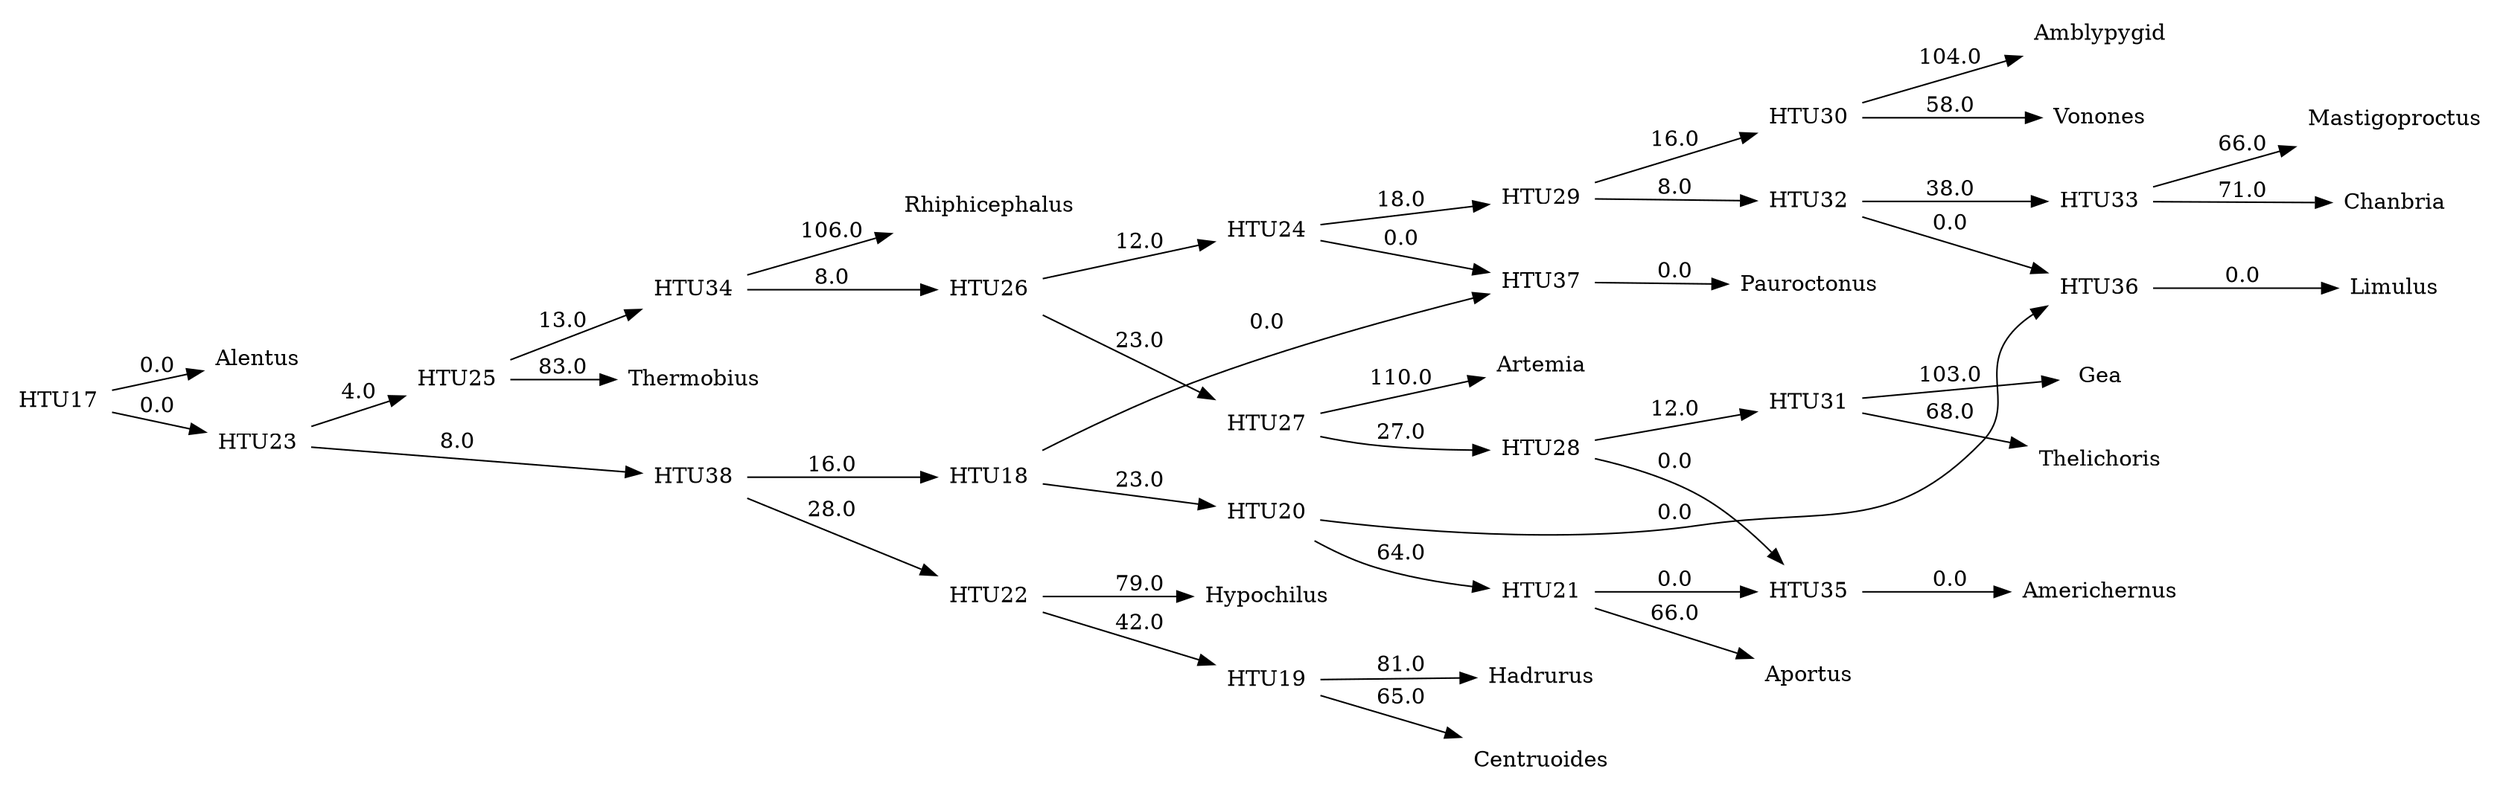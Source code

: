 digraph G {
	rankdir = LR;	edge [colorscheme=spectral11];	node [shape = none];

    0 [label=Alentus];
    1 [label=Amblypygid];
    2 [label=Americhernus];
    3 [label=Aportus];
    4 [label=Artemia];
    5 [label=Centruoides];
    6 [label=Chanbria];
    7 [label=Gea];
    8 [label=Hadrurus];
    9 [label=Hypochilus];
    10 [label=Limulus];
    11 [label=Mastigoproctus];
    12 [label=Pauroctonus];
    13 [label=Rhiphicephalus];
    14 [label=Thelichoris];
    15 [label=Thermobius];
    16 [label=Vonones];
    17 [label=HTU17];
    18 [label=HTU18];
    19 [label=HTU19];
    20 [label=HTU20];
    21 [label=HTU21];
    22 [label=HTU22];
    23 [label=HTU23];
    24 [label=HTU24];
    25 [label=HTU25];
    26 [label=HTU26];
    27 [label=HTU27];
    28 [label=HTU28];
    29 [label=HTU29];
    30 [label=HTU30];
    31 [label=HTU31];
    32 [label=HTU32];
    33 [label=HTU33];
    34 [label=HTU34];
    35 [label=HTU35];
    36 [label=HTU36];
    37 [label=HTU37];
    38 [label=HTU38];
    17 -> 0 [label=0.0];
    17 -> 23 [label=0.0];
    18 -> 20 [label=23.0];
    18 -> 37 [label=0.0];
    19 -> 5 [label=65.0];
    19 -> 8 [label=81.0];
    20 -> 21 [label=64.0];
    20 -> 36 [label=0.0];
    21 -> 3 [label=66.0];
    21 -> 35 [label=0.0];
    22 -> 9 [label=79.0];
    22 -> 19 [label=42.0];
    23 -> 25 [label=4.0];
    23 -> 38 [label=8.0];
    24 -> 29 [label=18.0];
    24 -> 37 [label=0.0];
    25 -> 15 [label=83.0];
    25 -> 34 [label=13.0];
    26 -> 24 [label=12.0];
    26 -> 27 [label=23.0];
    27 -> 4 [label=110.0];
    27 -> 28 [label=27.0];
    28 -> 31 [label=12.0];
    28 -> 35 [label=0.0];
    29 -> 30 [label=16.0];
    29 -> 32 [label=8.0];
    30 -> 1 [label=104.0];
    30 -> 16 [label=58.0];
    31 -> 7 [label=103.0];
    31 -> 14 [label=68.0];
    32 -> 33 [label=38.0];
    32 -> 36 [label=0.0];
    33 -> 6 [label=71.0];
    33 -> 11 [label=66.0];
    34 -> 13 [label=106.0];
    34 -> 26 [label=8.0];
    35 -> 2 [label=0.0];
    36 -> 10 [label=0.0];
    37 -> 12 [label=0.0];
    38 -> 18 [label=16.0];
    38 -> 22 [label=28.0];
}
//2159.0
digraph G {
	rankdir = LR;	edge [colorscheme=spectral11];	node [shape = none];

    0 [label=Alentus];
    1 [label=Amblypygid];
    2 [label=Americhernus];
    3 [label=Aportus];
    4 [label=Artemia];
    5 [label=Centruoides];
    6 [label=Chanbria];
    7 [label=Gea];
    8 [label=Hadrurus];
    9 [label=Hypochilus];
    10 [label=Limulus];
    11 [label=Mastigoproctus];
    12 [label=Pauroctonus];
    13 [label=Rhiphicephalus];
    14 [label=Thelichoris];
    15 [label=Thermobius];
    16 [label=Vonones];
    17 [label=HTU17];
    18 [label=HTU18];
    19 [label=HTU19];
    20 [label=HTU20];
    21 [label=HTU21];
    22 [label=HTU22];
    23 [label=HTU23];
    24 [label=HTU24];
    25 [label=HTU25];
    26 [label=HTU26];
    27 [label=HTU27];
    28 [label=HTU28];
    29 [label=HTU29];
    30 [label=HTU30];
    31 [label=HTU31];
    32 [label=HTU32];
    17 -> 0 [label=58.0];
    17 -> 22 [label=5.0];
    18 -> 12 [label=99.0];
    18 -> 20 [label=18.0];
    19 -> 5 [label=65.0];
    19 -> 8 [label=81.0];
    20 -> 3 [label=143.0];
    20 -> 10 [label=56.0];
    21 -> 9 [label=71.0];
    21 -> 19 [label=42.0];
    22 -> 23 [label=16.0];
    22 -> 32 [label=7.0];
    23 -> 15 [label=87.0];
    23 -> 31 [label=18.0];
    24 -> 25 [label=41.0];
    24 -> 27 [label=4.0];
    25 -> 4 [label=111.0];
    25 -> 26 [label=15.0];
    26 -> 2 [label=172.0];
    26 -> 29 [label=15.0];
    27 -> 28 [label=31.0];
    27 -> 30 [label=17.0];
    28 -> 1 [label=90.0];
    28 -> 16 [label=71.0];
    29 -> 7 [label=112.0];
    29 -> 14 [label=67.0];
    30 -> 6 [label=76.0];
    30 -> 11 [label=58.0];
    31 -> 13 [label=97.0];
    31 -> 24 [label=13.0];
    32 -> 18 [label=8.0];
    32 -> 21 [label=28.0];
}
//1788.0
digraph G {
	rankdir = LR;	edge [colorscheme=spectral11];	node [shape = none];

    0 [label=Alentus];
    1 [label=Amblypygid];
    2 [label=Americhernus];
    3 [label=Aportus];
    4 [label=Artemia];
    5 [label=Centruoides];
    6 [label=Chanbria];
    7 [label=Gea];
    8 [label=Hadrurus];
    9 [label=Hypochilus];
    10 [label=Limulus];
    11 [label=Mastigoproctus];
    12 [label=Pauroctonus];
    13 [label=Rhiphicephalus];
    14 [label=Thelichoris];
    15 [label=Thermobius];
    16 [label=Vonones];
    17 [label=HTU17];
    18 [label=HTU18];
    19 [label=HTU19];
    20 [label=HTU20];
    21 [label=HTU21];
    22 [label=HTU22];
    23 [label=HTU23];
    24 [label=HTU24];
    25 [label=HTU25];
    26 [label=HTU26];
    27 [label=HTU27];
    28 [label=HTU28];
    29 [label=HTU29];
    30 [label=HTU30];
    31 [label=HTU31];
    32 [label=HTU32];
    17 -> 0 [label=0.0];
    17 -> 21 [label=0.0];
    18 -> 5 [label=67.0];
    18 -> 8 [label=89.0];
    19 -> 3 [label=123.0];
    19 -> 10 [label=64.0];
    20 -> 9 [label=76.0];
    20 -> 18 [label=45.0];
    21 -> 23 [label=19.0];
    21 -> 32 [label=12.0];
    22 -> 12 [label=72.0];
    22 -> 27 [label=15.0];
    23 -> 15 [label=87.0];
    23 -> 31 [label=16.0];
    24 -> 22 [label=14.0];
    24 -> 25 [label=32.0];
    25 -> 4 [label=109.0];
    25 -> 26 [label=27.0];
    26 -> 2 [label=172.0];
    26 -> 29 [label=16.0];
    27 -> 28 [label=18.0];
    27 -> 30 [label=20.0];
    28 -> 1 [label=93.0];
    28 -> 16 [label=67.0];
    29 -> 7 [label=109.0];
    29 -> 14 [label=62.0];
    30 -> 6 [label=76.0];
    30 -> 11 [label=60.0];
    31 -> 13 [label=105.0];
    31 -> 24 [label=12.0];
    32 -> 19 [label=21.0];
    32 -> 20 [label=20.0];
}
//1782.0
digraph G {
	rankdir = LR;	edge [colorscheme=spectral11];	node [shape = none];

    0 [label=Alentus];
    1 [label=Amblypygid];
    2 [label=Americhernus];
    3 [label=Aportus];
    4 [label=Artemia];
    5 [label=Centruoides];
    6 [label=Chanbria];
    7 [label=Gea];
    8 [label=Hadrurus];
    9 [label=Hypochilus];
    10 [label=Limulus];
    11 [label=Mastigoproctus];
    12 [label=Pauroctonus];
    13 [label=Rhiphicephalus];
    14 [label=Thelichoris];
    15 [label=Thermobius];
    16 [label=Vonones];
    17 [label=HTU17];
    18 [label=HTU18];
    19 [label=HTU19];
    20 [label=HTU20];
    21 [label=HTU21];
    22 [label=HTU22];
    23 [label=HTU23];
    24 [label=HTU24];
    25 [label=HTU25];
    26 [label=HTU26];
    27 [label=HTU27];
    28 [label=HTU28];
    29 [label=HTU29];
    30 [label=HTU30];
    31 [label=HTU31];
    32 [label=HTU32];
    17 -> 0 [label=25.0];
    17 -> 21 [label=4.0];
    18 -> 3 [label=124.0];
    18 -> 12 [label=97.0];
    19 -> 5 [label=65.0];
    19 -> 8 [label=77.0];
    20 -> 9 [label=72.0];
    20 -> 19 [label=46.0];
    21 -> 22 [label=21.0];
    21 -> 32 [label=8.0];
    22 -> 15 [label=92.0];
    22 -> 31 [label=12.0];
    23 -> 24 [label=47.0];
    23 -> 26 [label=8.0];
    24 -> 4 [label=111.0];
    24 -> 25 [label=15.0];
    25 -> 2 [label=168.0];
    25 -> 28 [label=15.0];
    26 -> 27 [label=20.0];
    26 -> 29 [label=11.0];
    27 -> 1 [label=90.0];
    27 -> 16 [label=73.0];
    28 -> 7 [label=106.0];
    28 -> 14 [label=60.0];
    29 -> 10 [label=60.0];
    29 -> 30 [label=30.0];
    30 -> 6 [label=71.0];
    30 -> 11 [label=68.0];
    31 -> 13 [label=106.0];
    31 -> 23 [label=16.0];
    32 -> 18 [label=18.0];
    32 -> 20 [label=27.0];
}
//1781.0
digraph G {
	rankdir = LR;	edge [colorscheme=spectral11];	node [shape = none];

    0 [label=Alentus];
    1 [label=Amblypygid];
    2 [label=Americhernus];
    3 [label=Aportus];
    4 [label=Artemia];
    5 [label=Centruoides];
    6 [label=Chanbria];
    7 [label=Gea];
    8 [label=Hadrurus];
    9 [label=Hypochilus];
    10 [label=Limulus];
    11 [label=Mastigoproctus];
    12 [label=Pauroctonus];
    13 [label=Rhiphicephalus];
    14 [label=Thelichoris];
    15 [label=Thermobius];
    16 [label=Vonones];
    17 [label=HTU17];
    18 [label=HTU18];
    19 [label=HTU19];
    20 [label=HTU20];
    21 [label=HTU21];
    22 [label=HTU22];
    23 [label=HTU23];
    24 [label=HTU24];
    25 [label=HTU25];
    26 [label=HTU26];
    27 [label=HTU27];
    28 [label=HTU28];
    29 [label=HTU29];
    30 [label=HTU30];
    31 [label=HTU31];
    32 [label=HTU32];
    17 -> 0 [label=9.0];
    17 -> 20 [label=0.0];
    18 -> 5 [label=68.0];
    18 -> 8 [label=81.0];
    19 -> 9 [label=74.0];
    19 -> 18 [label=40.0];
    20 -> 22 [label=22.0];
    20 -> 32 [label=5.0];
    21 -> 12 [label=62.0];
    21 -> 26 [label=14.0];
    22 -> 15 [label=78.0];
    22 -> 31 [label=22.0];
    23 -> 21 [label=16.0];
    23 -> 24 [label=31.0];
    24 -> 4 [label=115.0];
    24 -> 25 [label=27.0];
    25 -> 2 [label=172.0];
    25 -> 28 [label=10.0];
    26 -> 27 [label=20.0];
    26 -> 29 [label=8.0];
    27 -> 1 [label=100.0];
    27 -> 16 [label=58.0];
    28 -> 7 [label=107.0];
    28 -> 14 [label=68.0];
    29 -> 10 [label=60.0];
    29 -> 30 [label=34.0];
    30 -> 6 [label=71.0];
    30 -> 11 [label=66.0];
    31 -> 13 [label=98.0];
    31 -> 23 [label=8.0];
    32 -> 3 [label=114.0];
    32 -> 19 [label=25.0];
}
//1773.0
digraph G {
	rankdir = LR;	edge [colorscheme=spectral11];	node [shape = none];

    0 [label=Alentus];
    1 [label=Amblypygid];
    2 [label=Americhernus];
    3 [label=Aportus];
    4 [label=Artemia];
    5 [label=Centruoides];
    6 [label=Chanbria];
    7 [label=Gea];
    8 [label=Hadrurus];
    9 [label=Hypochilus];
    10 [label=Limulus];
    11 [label=Mastigoproctus];
    12 [label=Pauroctonus];
    13 [label=Rhiphicephalus];
    14 [label=Thelichoris];
    15 [label=Thermobius];
    16 [label=Vonones];
    17 [label=HTU17];
    18 [label=HTU18];
    19 [label=HTU19];
    20 [label=HTU20];
    21 [label=HTU21];
    22 [label=HTU22];
    23 [label=HTU23];
    24 [label=HTU24];
    25 [label=HTU25];
    26 [label=HTU26];
    27 [label=HTU27];
    28 [label=HTU28];
    29 [label=HTU29];
    30 [label=HTU30];
    31 [label=HTU31];
    32 [label=HTU32];
    17 -> 0 [label=9.0];
    17 -> 20 [label=0.0];
    18 -> 5 [label=68.0];
    18 -> 8 [label=81.0];
    19 -> 9 [label=74.0];
    19 -> 18 [label=40.0];
    20 -> 22 [label=22.0];
    20 -> 32 [label=5.0];
    21 -> 12 [label=62.0];
    21 -> 26 [label=14.0];
    22 -> 15 [label=78.0];
    22 -> 31 [label=22.0];
    23 -> 21 [label=16.0];
    23 -> 24 [label=31.0];
    24 -> 4 [label=115.0];
    24 -> 25 [label=27.0];
    25 -> 2 [label=172.0];
    25 -> 28 [label=10.0];
    26 -> 27 [label=20.0];
    26 -> 29 [label=8.0];
    27 -> 1 [label=100.0];
    27 -> 16 [label=58.0];
    28 -> 7 [label=107.0];
    28 -> 14 [label=68.0];
    29 -> 10 [label=60.0];
    29 -> 30 [label=34.0];
    30 -> 6 [label=71.0];
    30 -> 11 [label=66.0];
    31 -> 13 [label=98.0];
    31 -> 23 [label=8.0];
    32 -> 3 [label=114.0];
    32 -> 19 [label=25.0];
}
//1773.0
digraph G {
	rankdir = LR;	edge [colorscheme=spectral11];	node [shape = none];

    0 [label=Alentus];
    1 [label=Amblypygid];
    2 [label=Americhernus];
    3 [label=Aportus];
    4 [label=Artemia];
    5 [label=Centruoides];
    6 [label=Chanbria];
    7 [label=Gea];
    8 [label=Hadrurus];
    9 [label=Hypochilus];
    10 [label=Limulus];
    11 [label=Mastigoproctus];
    12 [label=Pauroctonus];
    13 [label=Rhiphicephalus];
    14 [label=Thelichoris];
    15 [label=Thermobius];
    16 [label=Vonones];
    17 [label=HTU17];
    18 [label=HTU18];
    19 [label=HTU19];
    20 [label=HTU20];
    21 [label=HTU21];
    22 [label=HTU22];
    23 [label=HTU23];
    24 [label=HTU24];
    25 [label=HTU25];
    26 [label=HTU26];
    27 [label=HTU27];
    28 [label=HTU28];
    29 [label=HTU29];
    30 [label=HTU30];
    31 [label=HTU31];
    32 [label=HTU32];
    17 -> 0 [label=59.0];
    17 -> 23 [label=9.0];
    18 -> 12 [label=99.0];
    18 -> 20 [label=24.0];
    19 -> 5 [label=68.0];
    19 -> 8 [label=81.0];
    20 -> 10 [label=34.0];
    20 -> 21 [label=64.0];
    21 -> 2 [label=138.0];
    21 -> 3 [label=73.0];
    22 -> 9 [label=67.0];
    22 -> 19 [label=50.0];
    23 -> 24 [label=22.0];
    23 -> 32 [label=9.0];
    24 -> 15 [label=90.0];
    24 -> 31 [label=20.0];
    25 -> 26 [label=10.0];
    25 -> 27 [label=8.0];
    26 -> 4 [label=118.0];
    26 -> 29 [label=16.0];
    27 -> 28 [label=23.0];
    27 -> 30 [label=15.0];
    28 -> 1 [label=93.0];
    28 -> 16 [label=73.0];
    29 -> 7 [label=124.0];
    29 -> 14 [label=68.0];
    30 -> 6 [label=76.0];
    30 -> 11 [label=66.0];
    31 -> 13 [label=99.0];
    31 -> 25 [label=13.0];
    32 -> 18 [label=18.0];
    32 -> 22 [label=30.0];
}
//1771.0
digraph G {
	rankdir = LR;	edge [colorscheme=spectral11];	node [shape = none];

    0 [label=Alentus];
    1 [label=Amblypygid];
    2 [label=Americhernus];
    3 [label=Aportus];
    4 [label=Artemia];
    5 [label=Centruoides];
    6 [label=Chanbria];
    7 [label=Gea];
    8 [label=Hadrurus];
    9 [label=Hypochilus];
    10 [label=Limulus];
    11 [label=Mastigoproctus];
    12 [label=Pauroctonus];
    13 [label=Rhiphicephalus];
    14 [label=Thelichoris];
    15 [label=Thermobius];
    16 [label=Vonones];
    17 [label=HTU17];
    18 [label=HTU18];
    19 [label=HTU19];
    20 [label=HTU20];
    21 [label=HTU21];
    22 [label=HTU22];
    23 [label=HTU23];
    24 [label=HTU24];
    25 [label=HTU25];
    26 [label=HTU26];
    27 [label=HTU27];
    28 [label=HTU28];
    29 [label=HTU29];
    30 [label=HTU30];
    31 [label=HTU31];
    32 [label=HTU32];
    17 -> 0 [label=28.0];
    17 -> 21 [label=9.0];
    18 -> 5 [label=69.0];
    18 -> 8 [label=84.0];
    19 -> 2 [label=174.0];
    19 -> 3 [label=75.0];
    20 -> 9 [label=71.0];
    20 -> 18 [label=53.0];
    21 -> 23 [label=34.0];
    21 -> 32 [label=3.0];
    22 -> 12 [label=59.0];
    22 -> 26 [label=10.0];
    23 -> 15 [label=77.0];
    23 -> 31 [label=23.0];
    24 -> 22 [label=25.0];
    24 -> 25 [label=0.0];
    25 -> 4 [label=122.0];
    25 -> 28 [label=19.0];
    26 -> 27 [label=18.0];
    26 -> 29 [label=8.0];
    27 -> 1 [label=93.0];
    27 -> 16 [label=60.0];
    28 -> 7 [label=123.0];
    28 -> 14 [label=73.0];
    29 -> 10 [label=60.0];
    29 -> 30 [label=33.0];
    30 -> 6 [label=67.0];
    30 -> 11 [label=67.0];
    31 -> 13 [label=104.0];
    31 -> 24 [label=14.0];
    32 -> 19 [label=39.0];
    32 -> 20 [label=23.0];
}
//1764.0
digraph G {
	rankdir = LR;	edge [colorscheme=spectral11];	node [shape = none];

    0 [label=Alentus];
    1 [label=Amblypygid];
    2 [label=Americhernus];
    3 [label=Aportus];
    4 [label=Artemia];
    5 [label=Centruoides];
    6 [label=Chanbria];
    7 [label=Gea];
    8 [label=Hadrurus];
    9 [label=Hypochilus];
    10 [label=Limulus];
    11 [label=Mastigoproctus];
    12 [label=Pauroctonus];
    13 [label=Rhiphicephalus];
    14 [label=Thelichoris];
    15 [label=Thermobius];
    16 [label=Vonones];
    17 [label=HTU17];
    18 [label=HTU18];
    19 [label=HTU19];
    20 [label=HTU20];
    21 [label=HTU21];
    22 [label=HTU22];
    23 [label=HTU23];
    24 [label=HTU24];
    25 [label=HTU25];
    26 [label=HTU26];
    27 [label=HTU27];
    28 [label=HTU28];
    29 [label=HTU29];
    30 [label=HTU30];
    31 [label=HTU31];
    32 [label=HTU32];
    17 -> 0 [label=28.0];
    17 -> 21 [label=9.0];
    18 -> 5 [label=69.0];
    18 -> 8 [label=84.0];
    19 -> 2 [label=174.0];
    19 -> 3 [label=75.0];
    20 -> 9 [label=71.0];
    20 -> 18 [label=53.0];
    21 -> 23 [label=34.0];
    21 -> 32 [label=3.0];
    22 -> 12 [label=59.0];
    22 -> 26 [label=10.0];
    23 -> 15 [label=77.0];
    23 -> 31 [label=23.0];
    24 -> 22 [label=25.0];
    24 -> 25 [label=0.0];
    25 -> 4 [label=122.0];
    25 -> 28 [label=19.0];
    26 -> 27 [label=18.0];
    26 -> 29 [label=8.0];
    27 -> 1 [label=93.0];
    27 -> 16 [label=60.0];
    28 -> 7 [label=123.0];
    28 -> 14 [label=73.0];
    29 -> 10 [label=60.0];
    29 -> 30 [label=33.0];
    30 -> 6 [label=67.0];
    30 -> 11 [label=67.0];
    31 -> 13 [label=104.0];
    31 -> 24 [label=14.0];
    32 -> 19 [label=39.0];
    32 -> 20 [label=23.0];
}
//1764.0
digraph G {
	rankdir = LR;	edge [colorscheme=spectral11];	node [shape = none];

    0 [label=Alentus];
    1 [label=Amblypygid];
    2 [label=Americhernus];
    3 [label=Aportus];
    4 [label=Artemia];
    5 [label=Centruoides];
    6 [label=Chanbria];
    7 [label=Gea];
    8 [label=Hadrurus];
    9 [label=Hypochilus];
    10 [label=Limulus];
    11 [label=Mastigoproctus];
    12 [label=Pauroctonus];
    13 [label=Rhiphicephalus];
    14 [label=Thelichoris];
    15 [label=Thermobius];
    16 [label=Vonones];
    17 [label=HTU17];
    18 [label=HTU18];
    19 [label=HTU19];
    20 [label=HTU20];
    21 [label=HTU21];
    22 [label=HTU22];
    23 [label=HTU23];
    24 [label=HTU24];
    25 [label=HTU25];
    26 [label=HTU26];
    27 [label=HTU27];
    28 [label=HTU28];
    29 [label=HTU29];
    30 [label=HTU30];
    31 [label=HTU31];
    32 [label=HTU32];
    17 -> 0 [label=28.0];
    17 -> 21 [label=9.0];
    18 -> 5 [label=69.0];
    18 -> 8 [label=84.0];
    19 -> 2 [label=174.0];
    19 -> 3 [label=75.0];
    20 -> 9 [label=71.0];
    20 -> 18 [label=53.0];
    21 -> 23 [label=34.0];
    21 -> 32 [label=3.0];
    22 -> 12 [label=59.0];
    22 -> 26 [label=10.0];
    23 -> 15 [label=77.0];
    23 -> 31 [label=23.0];
    24 -> 22 [label=25.0];
    24 -> 25 [label=0.0];
    25 -> 4 [label=122.0];
    25 -> 28 [label=19.0];
    26 -> 27 [label=18.0];
    26 -> 29 [label=8.0];
    27 -> 1 [label=93.0];
    27 -> 16 [label=60.0];
    28 -> 7 [label=123.0];
    28 -> 14 [label=73.0];
    29 -> 10 [label=60.0];
    29 -> 30 [label=33.0];
    30 -> 6 [label=67.0];
    30 -> 11 [label=67.0];
    31 -> 13 [label=104.0];
    31 -> 24 [label=14.0];
    32 -> 19 [label=39.0];
    32 -> 20 [label=23.0];
}
//1764.0
digraph G {
	rankdir = LR;	edge [colorscheme=spectral11];	node [shape = none];

    0 [label=Alentus];
    1 [label=Amblypygid];
    2 [label=Americhernus];
    3 [label=Aportus];
    4 [label=Artemia];
    5 [label=Centruoides];
    6 [label=Chanbria];
    7 [label=Gea];
    8 [label=Hadrurus];
    9 [label=Hypochilus];
    10 [label=Limulus];
    11 [label=Mastigoproctus];
    12 [label=Pauroctonus];
    13 [label=Rhiphicephalus];
    14 [label=Thelichoris];
    15 [label=Thermobius];
    16 [label=Vonones];
    17 [label=HTU17];
    18 [label=HTU18];
    19 [label=HTU19];
    20 [label=HTU20];
    21 [label=HTU21];
    22 [label=HTU22];
    23 [label=HTU23];
    24 [label=HTU24];
    25 [label=HTU25];
    26 [label=HTU26];
    27 [label=HTU27];
    28 [label=HTU28];
    29 [label=HTU29];
    30 [label=HTU30];
    31 [label=HTU31];
    32 [label=HTU32];
    17 -> 0 [label=44.0];
    17 -> 22 [label=21.0];
    18 -> 12 [label=90.0];
    18 -> 20 [label=48.0];
    19 -> 5 [label=66.0];
    19 -> 8 [label=77.0];
    20 -> 2 [label=176.0];
    20 -> 3 [label=60.0];
    21 -> 9 [label=72.0];
    21 -> 19 [label=48.0];
    22 -> 23 [label=26.0];
    22 -> 32 [label=3.0];
    23 -> 15 [label=96.0];
    23 -> 31 [label=12.0];
    24 -> 25 [label=15.0];
    24 -> 26 [label=12.0];
    25 -> 4 [label=115.0];
    25 -> 28 [label=17.0];
    26 -> 27 [label=20.0];
    26 -> 29 [label=3.0];
    27 -> 1 [label=88.0];
    27 -> 16 [label=71.0];
    28 -> 7 [label=128.0];
    28 -> 14 [label=63.0];
    29 -> 10 [label=60.0];
    29 -> 30 [label=28.0];
    30 -> 6 [label=67.0];
    30 -> 11 [label=65.0];
    31 -> 13 [label=103.0];
    31 -> 24 [label=18.0];
    32 -> 18 [label=18.0];
    32 -> 21 [label=28.0];
}
//1756.0
